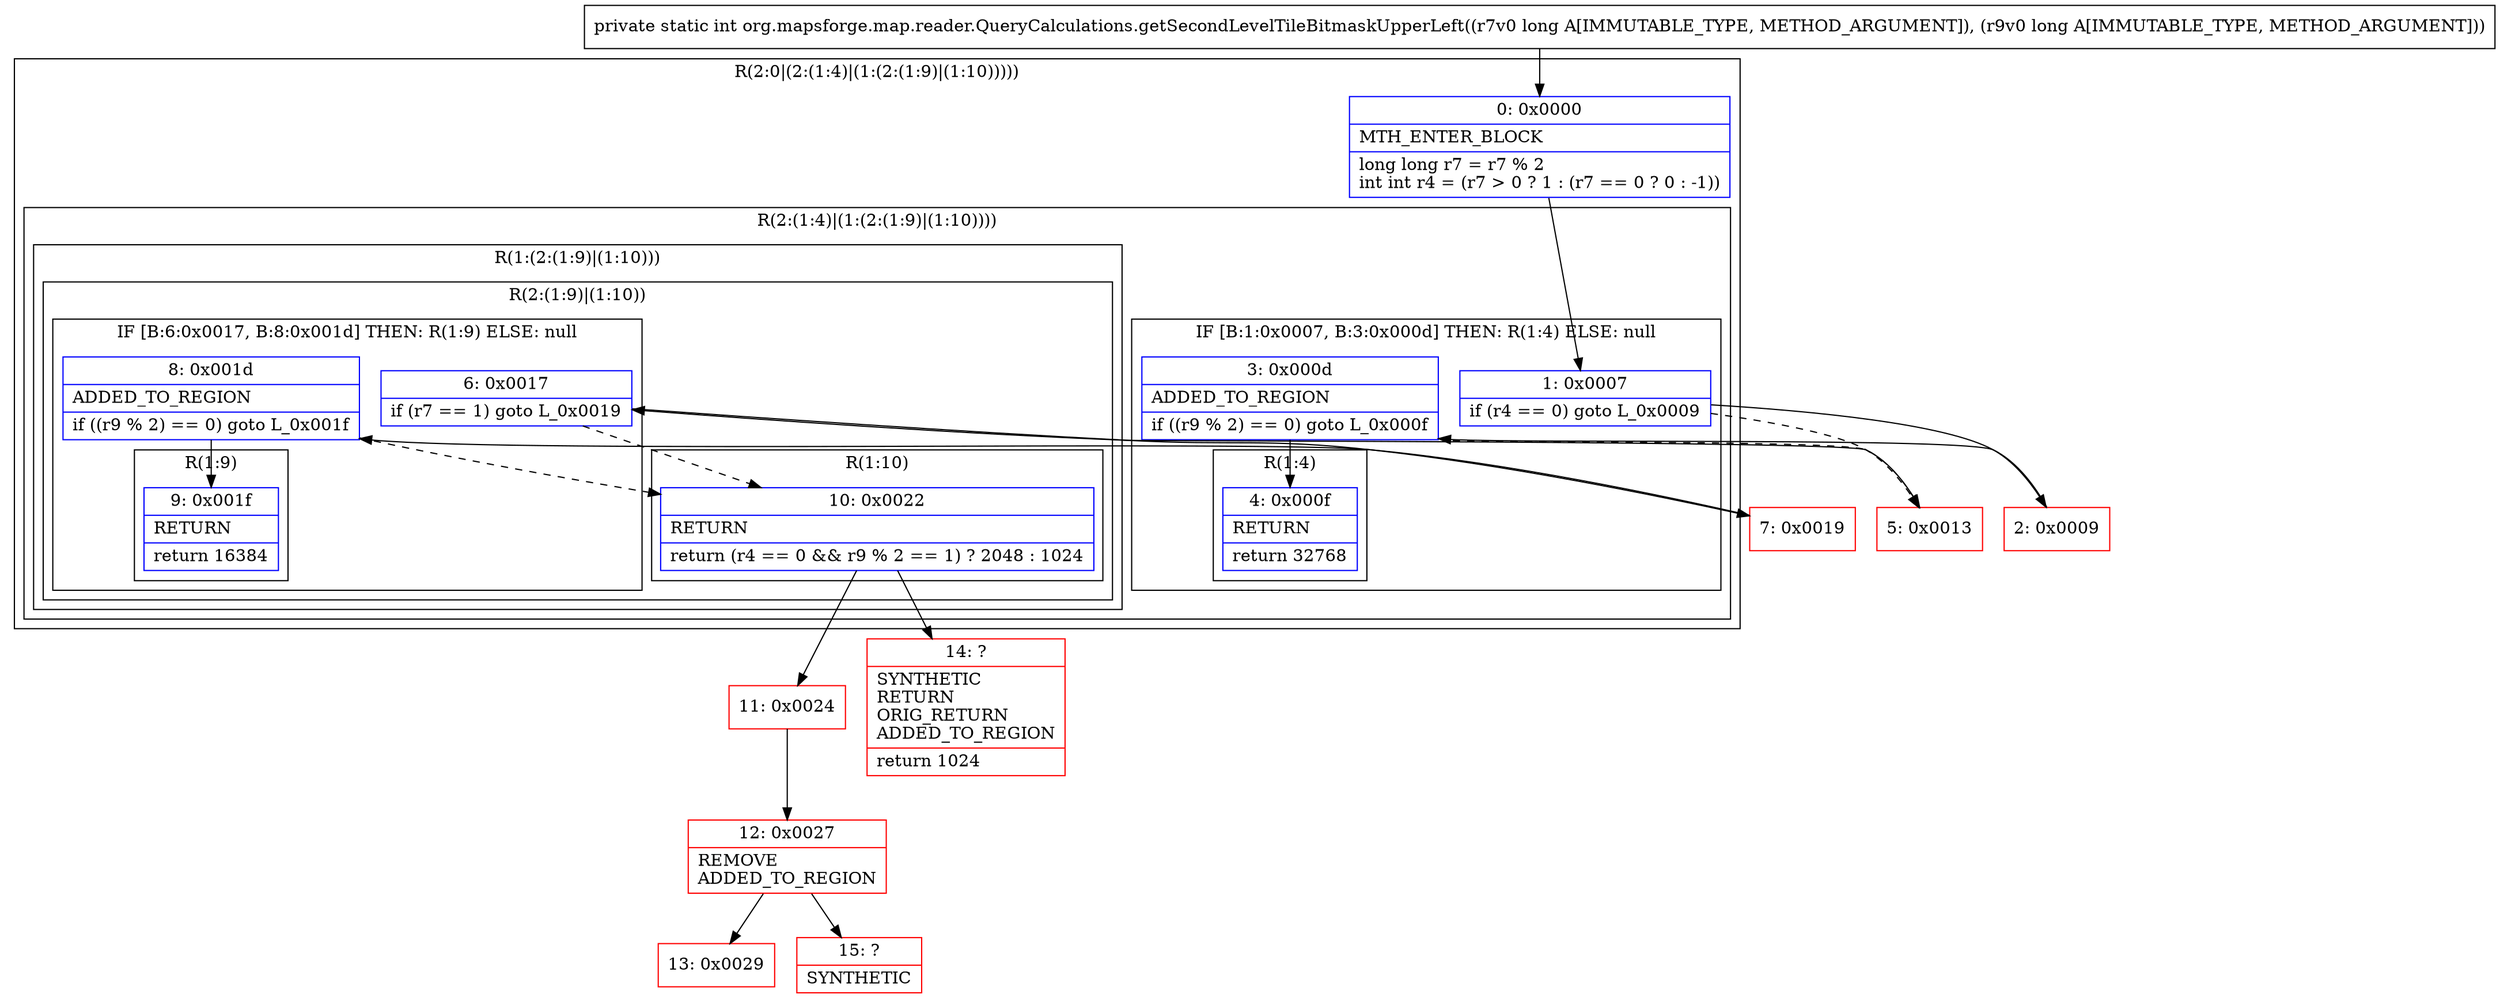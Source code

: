 digraph "CFG fororg.mapsforge.map.reader.QueryCalculations.getSecondLevelTileBitmaskUpperLeft(JJ)I" {
subgraph cluster_Region_1740433338 {
label = "R(2:0|(2:(1:4)|(1:(2:(1:9)|(1:10)))))";
node [shape=record,color=blue];
Node_0 [shape=record,label="{0\:\ 0x0000|MTH_ENTER_BLOCK\l|long long r7 = r7 % 2\lint int r4 = (r7 \> 0 ? 1 : (r7 == 0 ? 0 : \-1))\l}"];
subgraph cluster_Region_2067541533 {
label = "R(2:(1:4)|(1:(2:(1:9)|(1:10))))";
node [shape=record,color=blue];
subgraph cluster_IfRegion_175695059 {
label = "IF [B:1:0x0007, B:3:0x000d] THEN: R(1:4) ELSE: null";
node [shape=record,color=blue];
Node_1 [shape=record,label="{1\:\ 0x0007|if (r4 == 0) goto L_0x0009\l}"];
Node_3 [shape=record,label="{3\:\ 0x000d|ADDED_TO_REGION\l|if ((r9 % 2) == 0) goto L_0x000f\l}"];
subgraph cluster_Region_622910535 {
label = "R(1:4)";
node [shape=record,color=blue];
Node_4 [shape=record,label="{4\:\ 0x000f|RETURN\l|return 32768\l}"];
}
}
subgraph cluster_Region_830568359 {
label = "R(1:(2:(1:9)|(1:10)))";
node [shape=record,color=blue];
subgraph cluster_Region_4525210 {
label = "R(2:(1:9)|(1:10))";
node [shape=record,color=blue];
subgraph cluster_IfRegion_1355346230 {
label = "IF [B:6:0x0017, B:8:0x001d] THEN: R(1:9) ELSE: null";
node [shape=record,color=blue];
Node_6 [shape=record,label="{6\:\ 0x0017|if (r7 == 1) goto L_0x0019\l}"];
Node_8 [shape=record,label="{8\:\ 0x001d|ADDED_TO_REGION\l|if ((r9 % 2) == 0) goto L_0x001f\l}"];
subgraph cluster_Region_437487177 {
label = "R(1:9)";
node [shape=record,color=blue];
Node_9 [shape=record,label="{9\:\ 0x001f|RETURN\l|return 16384\l}"];
}
}
subgraph cluster_Region_1628111441 {
label = "R(1:10)";
node [shape=record,color=blue];
Node_10 [shape=record,label="{10\:\ 0x0022|RETURN\l|return (r4 == 0 && r9 % 2 == 1) ? 2048 : 1024\l}"];
}
}
}
}
}
Node_2 [shape=record,color=red,label="{2\:\ 0x0009}"];
Node_5 [shape=record,color=red,label="{5\:\ 0x0013}"];
Node_7 [shape=record,color=red,label="{7\:\ 0x0019}"];
Node_11 [shape=record,color=red,label="{11\:\ 0x0024}"];
Node_12 [shape=record,color=red,label="{12\:\ 0x0027|REMOVE\lADDED_TO_REGION\l}"];
Node_13 [shape=record,color=red,label="{13\:\ 0x0029}"];
Node_14 [shape=record,color=red,label="{14\:\ ?|SYNTHETIC\lRETURN\lORIG_RETURN\lADDED_TO_REGION\l|return 1024\l}"];
Node_15 [shape=record,color=red,label="{15\:\ ?|SYNTHETIC\l}"];
MethodNode[shape=record,label="{private static int org.mapsforge.map.reader.QueryCalculations.getSecondLevelTileBitmaskUpperLeft((r7v0 long A[IMMUTABLE_TYPE, METHOD_ARGUMENT]), (r9v0 long A[IMMUTABLE_TYPE, METHOD_ARGUMENT])) }"];
MethodNode -> Node_0;
Node_0 -> Node_1;
Node_1 -> Node_2;
Node_1 -> Node_5[style=dashed];
Node_3 -> Node_4;
Node_3 -> Node_5[style=dashed];
Node_6 -> Node_7;
Node_6 -> Node_10[style=dashed];
Node_8 -> Node_9;
Node_8 -> Node_10[style=dashed];
Node_10 -> Node_11;
Node_10 -> Node_14;
Node_2 -> Node_3;
Node_5 -> Node_6;
Node_7 -> Node_8;
Node_11 -> Node_12;
Node_12 -> Node_13;
Node_12 -> Node_15;
}

